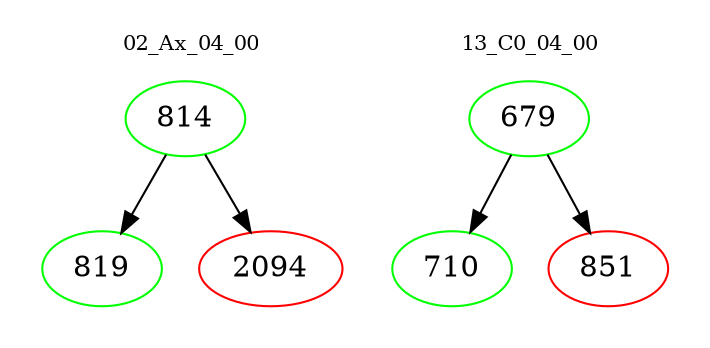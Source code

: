 digraph{
subgraph cluster_0 {
color = white
label = "02_Ax_04_00";
fontsize=10;
T0_814 [label="814", color="green"]
T0_814 -> T0_819 [color="black"]
T0_819 [label="819", color="green"]
T0_814 -> T0_2094 [color="black"]
T0_2094 [label="2094", color="red"]
}
subgraph cluster_1 {
color = white
label = "13_C0_04_00";
fontsize=10;
T1_679 [label="679", color="green"]
T1_679 -> T1_710 [color="black"]
T1_710 [label="710", color="green"]
T1_679 -> T1_851 [color="black"]
T1_851 [label="851", color="red"]
}
}

